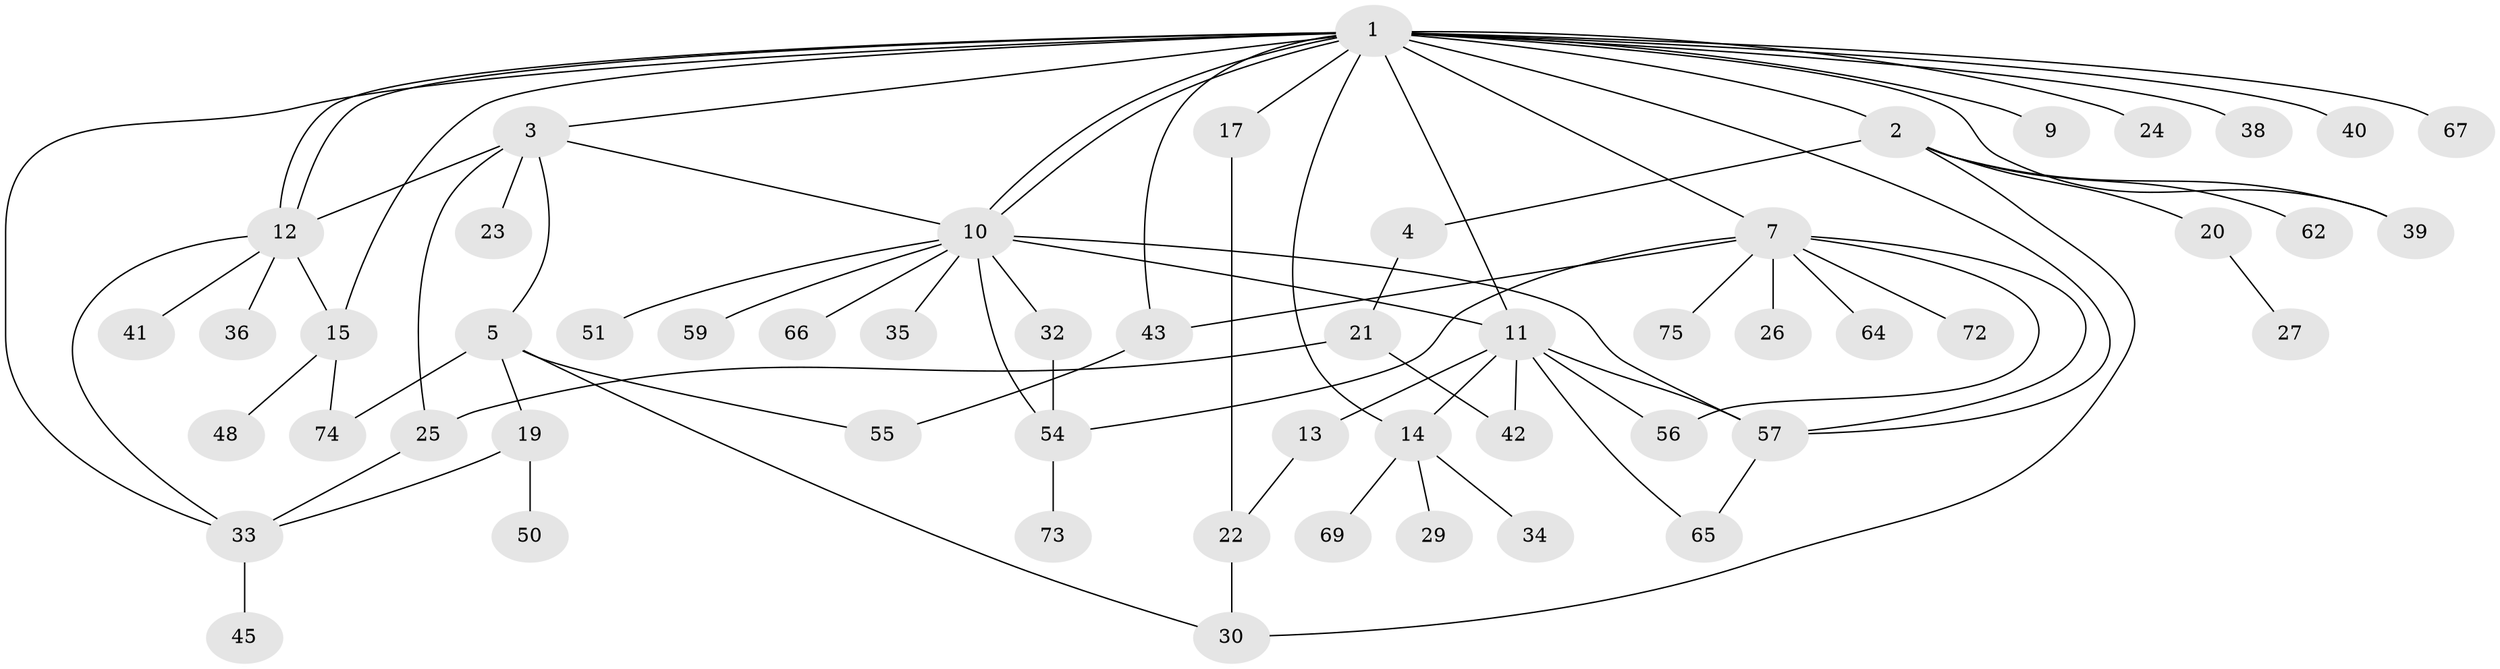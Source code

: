// Generated by graph-tools (version 1.1) at 2025/23/03/03/25 07:23:53]
// undirected, 55 vertices, 80 edges
graph export_dot {
graph [start="1"]
  node [color=gray90,style=filled];
  1 [super="+6"];
  2 [super="+8"];
  3 [super="+18"];
  4;
  5 [super="+44"];
  7 [super="+37"];
  9;
  10 [super="+46"];
  11 [super="+53"];
  12 [super="+70"];
  13;
  14 [super="+16"];
  15 [super="+61"];
  17;
  19 [super="+58"];
  20;
  21;
  22 [super="+52"];
  23;
  24;
  25 [super="+31"];
  26 [super="+28"];
  27;
  29;
  30;
  32;
  33 [super="+47"];
  34;
  35;
  36;
  38;
  39 [super="+49"];
  40;
  41;
  42 [super="+63"];
  43;
  45;
  48;
  50;
  51;
  54 [super="+68"];
  55;
  56 [super="+60"];
  57 [super="+71"];
  59;
  62;
  64;
  65;
  66;
  67;
  69;
  72;
  73;
  74;
  75;
  1 -- 2;
  1 -- 3;
  1 -- 7;
  1 -- 9;
  1 -- 10;
  1 -- 10;
  1 -- 12;
  1 -- 12;
  1 -- 17;
  1 -- 24;
  1 -- 33;
  1 -- 38;
  1 -- 39;
  1 -- 40;
  1 -- 43;
  1 -- 67;
  1 -- 11;
  1 -- 15;
  1 -- 14;
  1 -- 57;
  2 -- 4;
  2 -- 62;
  2 -- 20;
  2 -- 30;
  2 -- 39;
  3 -- 5;
  3 -- 12;
  3 -- 23;
  3 -- 25;
  3 -- 10;
  4 -- 21;
  5 -- 19;
  5 -- 30;
  5 -- 55;
  5 -- 74;
  7 -- 26;
  7 -- 43;
  7 -- 54;
  7 -- 56;
  7 -- 57;
  7 -- 64;
  7 -- 72;
  7 -- 75;
  10 -- 11;
  10 -- 32;
  10 -- 35;
  10 -- 51;
  10 -- 66;
  10 -- 54;
  10 -- 57;
  10 -- 59;
  11 -- 13;
  11 -- 14;
  11 -- 42;
  11 -- 56;
  11 -- 65;
  11 -- 57;
  12 -- 15;
  12 -- 33;
  12 -- 36;
  12 -- 41;
  13 -- 22;
  14 -- 29;
  14 -- 34;
  14 -- 69;
  15 -- 48;
  15 -- 74;
  17 -- 22;
  19 -- 33;
  19 -- 50;
  20 -- 27;
  21 -- 25;
  21 -- 42;
  22 -- 30;
  25 -- 33;
  32 -- 54;
  33 -- 45;
  43 -- 55;
  54 -- 73;
  57 -- 65;
}
